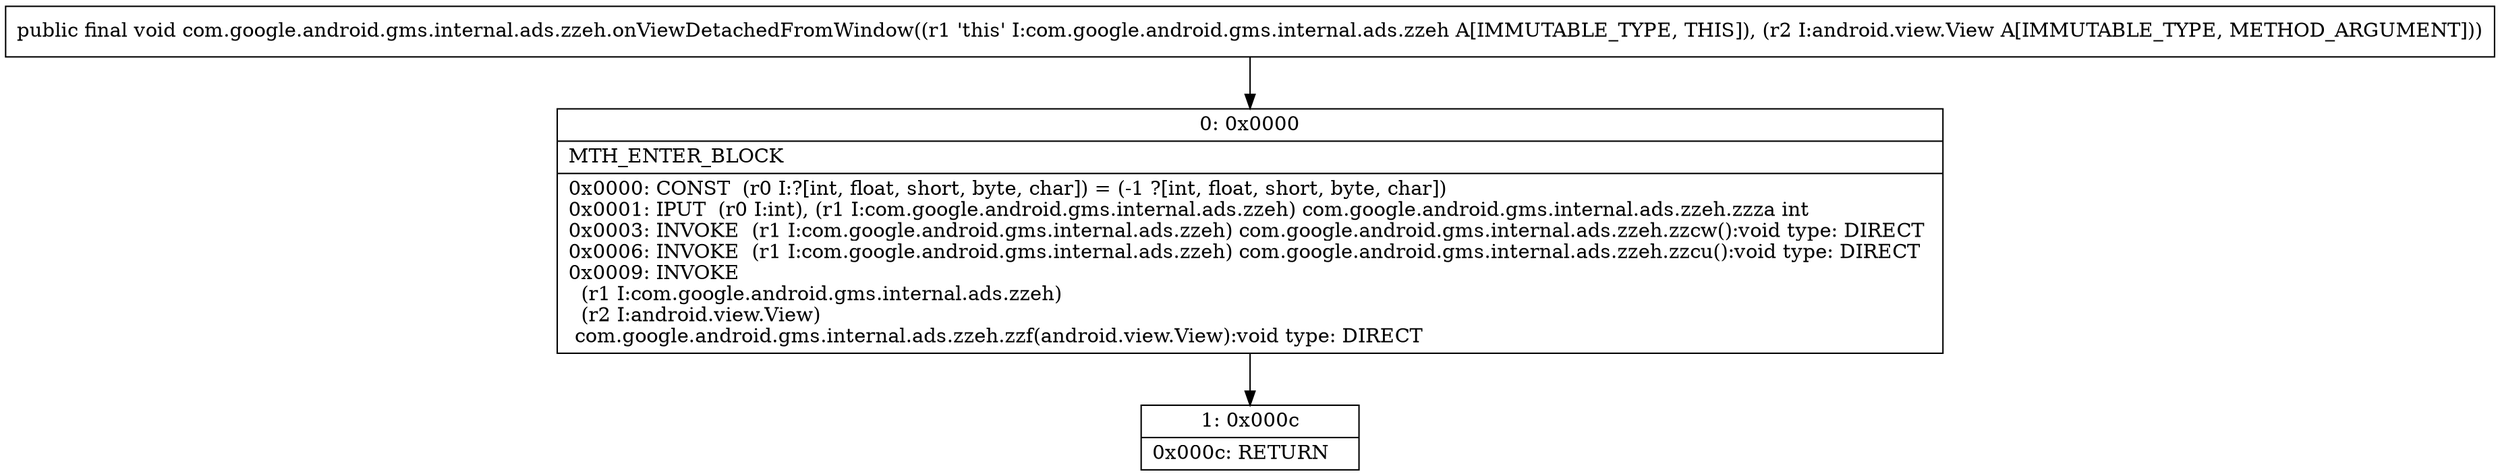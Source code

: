 digraph "CFG forcom.google.android.gms.internal.ads.zzeh.onViewDetachedFromWindow(Landroid\/view\/View;)V" {
Node_0 [shape=record,label="{0\:\ 0x0000|MTH_ENTER_BLOCK\l|0x0000: CONST  (r0 I:?[int, float, short, byte, char]) = (\-1 ?[int, float, short, byte, char]) \l0x0001: IPUT  (r0 I:int), (r1 I:com.google.android.gms.internal.ads.zzeh) com.google.android.gms.internal.ads.zzeh.zzza int \l0x0003: INVOKE  (r1 I:com.google.android.gms.internal.ads.zzeh) com.google.android.gms.internal.ads.zzeh.zzcw():void type: DIRECT \l0x0006: INVOKE  (r1 I:com.google.android.gms.internal.ads.zzeh) com.google.android.gms.internal.ads.zzeh.zzcu():void type: DIRECT \l0x0009: INVOKE  \l  (r1 I:com.google.android.gms.internal.ads.zzeh)\l  (r2 I:android.view.View)\l com.google.android.gms.internal.ads.zzeh.zzf(android.view.View):void type: DIRECT \l}"];
Node_1 [shape=record,label="{1\:\ 0x000c|0x000c: RETURN   \l}"];
MethodNode[shape=record,label="{public final void com.google.android.gms.internal.ads.zzeh.onViewDetachedFromWindow((r1 'this' I:com.google.android.gms.internal.ads.zzeh A[IMMUTABLE_TYPE, THIS]), (r2 I:android.view.View A[IMMUTABLE_TYPE, METHOD_ARGUMENT])) }"];
MethodNode -> Node_0;
Node_0 -> Node_1;
}

